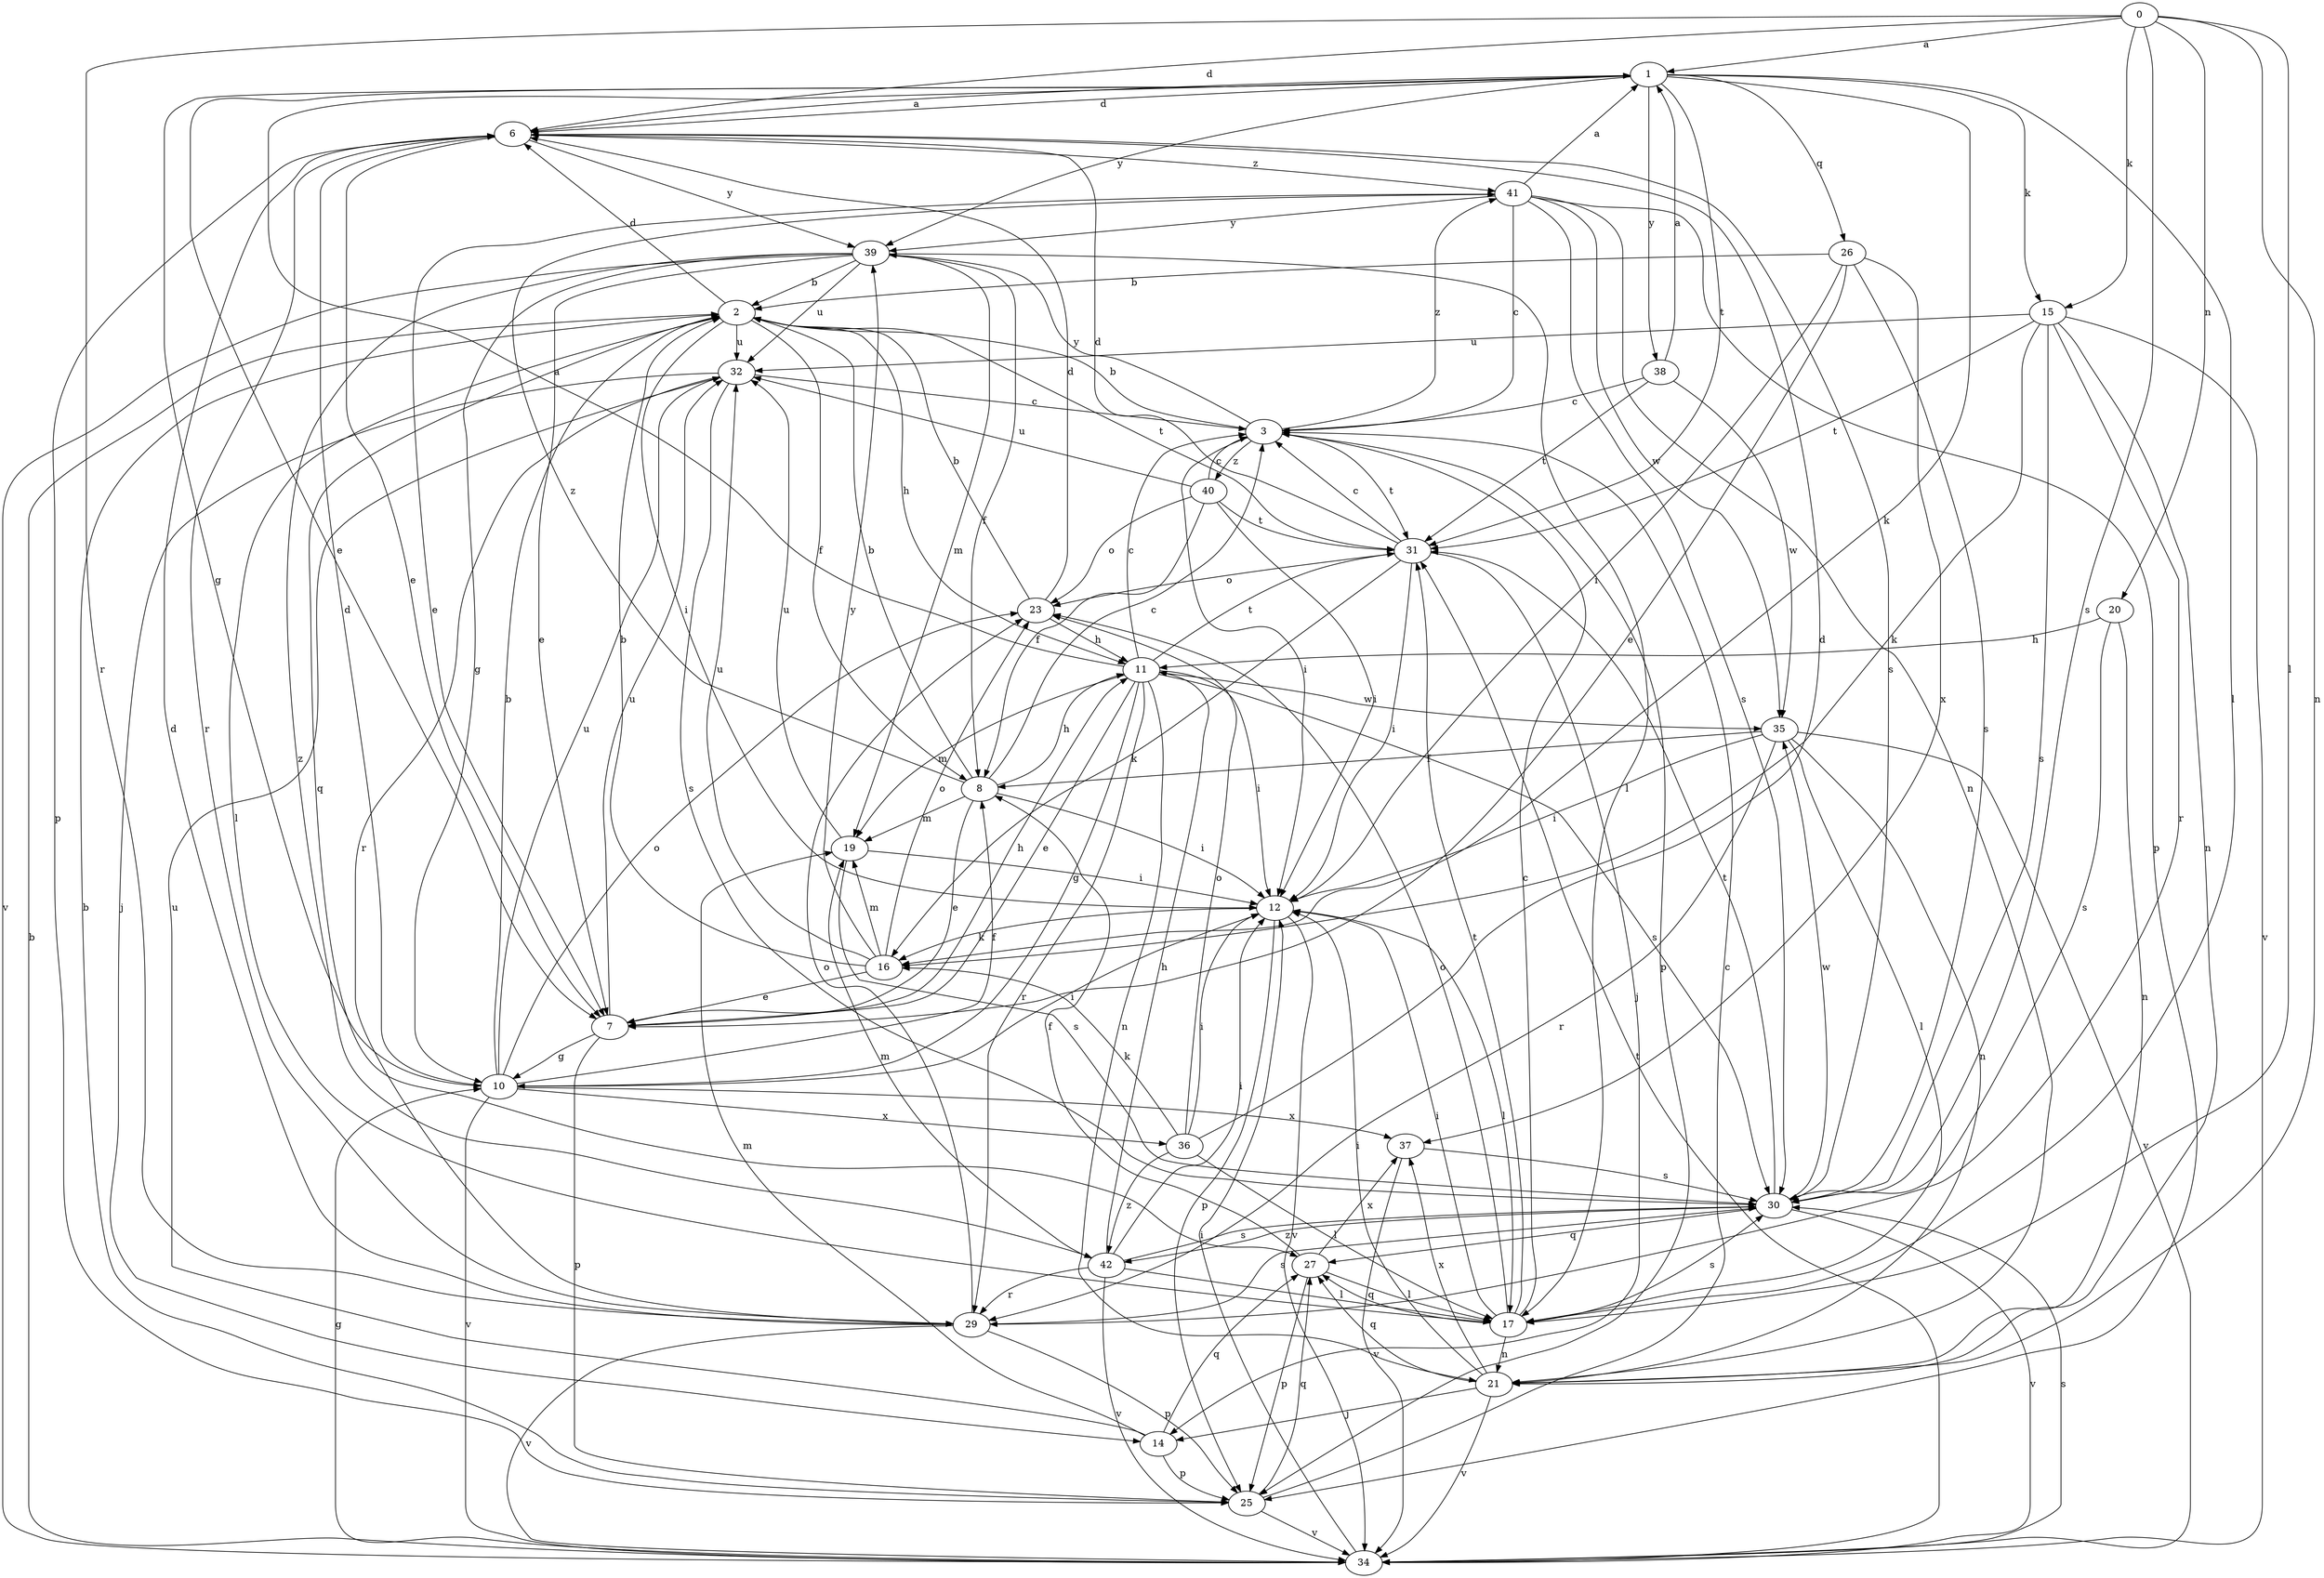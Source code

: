strict digraph  {
0;
1;
2;
3;
6;
7;
8;
10;
11;
12;
14;
15;
16;
17;
19;
20;
21;
23;
25;
26;
27;
29;
30;
31;
32;
34;
35;
36;
37;
38;
39;
40;
41;
42;
0 -> 1  [label=a];
0 -> 6  [label=d];
0 -> 15  [label=k];
0 -> 17  [label=l];
0 -> 20  [label=n];
0 -> 21  [label=n];
0 -> 29  [label=r];
0 -> 30  [label=s];
1 -> 6  [label=d];
1 -> 7  [label=e];
1 -> 10  [label=g];
1 -> 15  [label=k];
1 -> 16  [label=k];
1 -> 17  [label=l];
1 -> 26  [label=q];
1 -> 31  [label=t];
1 -> 38  [label=y];
1 -> 39  [label=y];
2 -> 6  [label=d];
2 -> 8  [label=f];
2 -> 11  [label=h];
2 -> 12  [label=i];
2 -> 17  [label=l];
2 -> 27  [label=q];
2 -> 31  [label=t];
2 -> 32  [label=u];
3 -> 2  [label=b];
3 -> 12  [label=i];
3 -> 25  [label=p];
3 -> 31  [label=t];
3 -> 39  [label=y];
3 -> 40  [label=z];
3 -> 41  [label=z];
6 -> 1  [label=a];
6 -> 7  [label=e];
6 -> 25  [label=p];
6 -> 29  [label=r];
6 -> 30  [label=s];
6 -> 39  [label=y];
6 -> 41  [label=z];
7 -> 10  [label=g];
7 -> 11  [label=h];
7 -> 25  [label=p];
7 -> 32  [label=u];
8 -> 2  [label=b];
8 -> 3  [label=c];
8 -> 7  [label=e];
8 -> 11  [label=h];
8 -> 12  [label=i];
8 -> 19  [label=m];
8 -> 41  [label=z];
10 -> 2  [label=b];
10 -> 6  [label=d];
10 -> 8  [label=f];
10 -> 12  [label=i];
10 -> 23  [label=o];
10 -> 32  [label=u];
10 -> 34  [label=v];
10 -> 36  [label=x];
10 -> 37  [label=x];
11 -> 1  [label=a];
11 -> 3  [label=c];
11 -> 7  [label=e];
11 -> 10  [label=g];
11 -> 12  [label=i];
11 -> 19  [label=m];
11 -> 21  [label=n];
11 -> 29  [label=r];
11 -> 30  [label=s];
11 -> 31  [label=t];
11 -> 35  [label=w];
12 -> 16  [label=k];
12 -> 17  [label=l];
12 -> 25  [label=p];
12 -> 34  [label=v];
14 -> 19  [label=m];
14 -> 25  [label=p];
14 -> 27  [label=q];
14 -> 32  [label=u];
15 -> 16  [label=k];
15 -> 21  [label=n];
15 -> 29  [label=r];
15 -> 30  [label=s];
15 -> 31  [label=t];
15 -> 32  [label=u];
15 -> 34  [label=v];
16 -> 2  [label=b];
16 -> 7  [label=e];
16 -> 19  [label=m];
16 -> 23  [label=o];
16 -> 32  [label=u];
16 -> 39  [label=y];
17 -> 3  [label=c];
17 -> 12  [label=i];
17 -> 21  [label=n];
17 -> 23  [label=o];
17 -> 27  [label=q];
17 -> 30  [label=s];
17 -> 31  [label=t];
19 -> 12  [label=i];
19 -> 30  [label=s];
19 -> 32  [label=u];
20 -> 11  [label=h];
20 -> 21  [label=n];
20 -> 30  [label=s];
21 -> 12  [label=i];
21 -> 14  [label=j];
21 -> 27  [label=q];
21 -> 34  [label=v];
21 -> 37  [label=x];
23 -> 2  [label=b];
23 -> 6  [label=d];
23 -> 11  [label=h];
25 -> 2  [label=b];
25 -> 3  [label=c];
25 -> 27  [label=q];
25 -> 34  [label=v];
26 -> 2  [label=b];
26 -> 7  [label=e];
26 -> 12  [label=i];
26 -> 30  [label=s];
26 -> 37  [label=x];
27 -> 8  [label=f];
27 -> 17  [label=l];
27 -> 25  [label=p];
27 -> 37  [label=x];
29 -> 6  [label=d];
29 -> 23  [label=o];
29 -> 25  [label=p];
29 -> 30  [label=s];
29 -> 34  [label=v];
30 -> 27  [label=q];
30 -> 31  [label=t];
30 -> 34  [label=v];
30 -> 35  [label=w];
30 -> 42  [label=z];
31 -> 3  [label=c];
31 -> 6  [label=d];
31 -> 12  [label=i];
31 -> 14  [label=j];
31 -> 16  [label=k];
31 -> 23  [label=o];
32 -> 3  [label=c];
32 -> 14  [label=j];
32 -> 29  [label=r];
32 -> 30  [label=s];
34 -> 2  [label=b];
34 -> 10  [label=g];
34 -> 12  [label=i];
34 -> 30  [label=s];
34 -> 31  [label=t];
35 -> 8  [label=f];
35 -> 12  [label=i];
35 -> 17  [label=l];
35 -> 21  [label=n];
35 -> 29  [label=r];
35 -> 34  [label=v];
36 -> 6  [label=d];
36 -> 12  [label=i];
36 -> 16  [label=k];
36 -> 17  [label=l];
36 -> 23  [label=o];
36 -> 42  [label=z];
37 -> 30  [label=s];
37 -> 34  [label=v];
38 -> 1  [label=a];
38 -> 3  [label=c];
38 -> 31  [label=t];
38 -> 35  [label=w];
39 -> 2  [label=b];
39 -> 7  [label=e];
39 -> 8  [label=f];
39 -> 10  [label=g];
39 -> 17  [label=l];
39 -> 19  [label=m];
39 -> 32  [label=u];
39 -> 34  [label=v];
39 -> 42  [label=z];
40 -> 3  [label=c];
40 -> 8  [label=f];
40 -> 12  [label=i];
40 -> 23  [label=o];
40 -> 31  [label=t];
40 -> 32  [label=u];
41 -> 1  [label=a];
41 -> 3  [label=c];
41 -> 7  [label=e];
41 -> 21  [label=n];
41 -> 25  [label=p];
41 -> 30  [label=s];
41 -> 35  [label=w];
41 -> 39  [label=y];
42 -> 11  [label=h];
42 -> 12  [label=i];
42 -> 17  [label=l];
42 -> 19  [label=m];
42 -> 29  [label=r];
42 -> 30  [label=s];
42 -> 34  [label=v];
}
